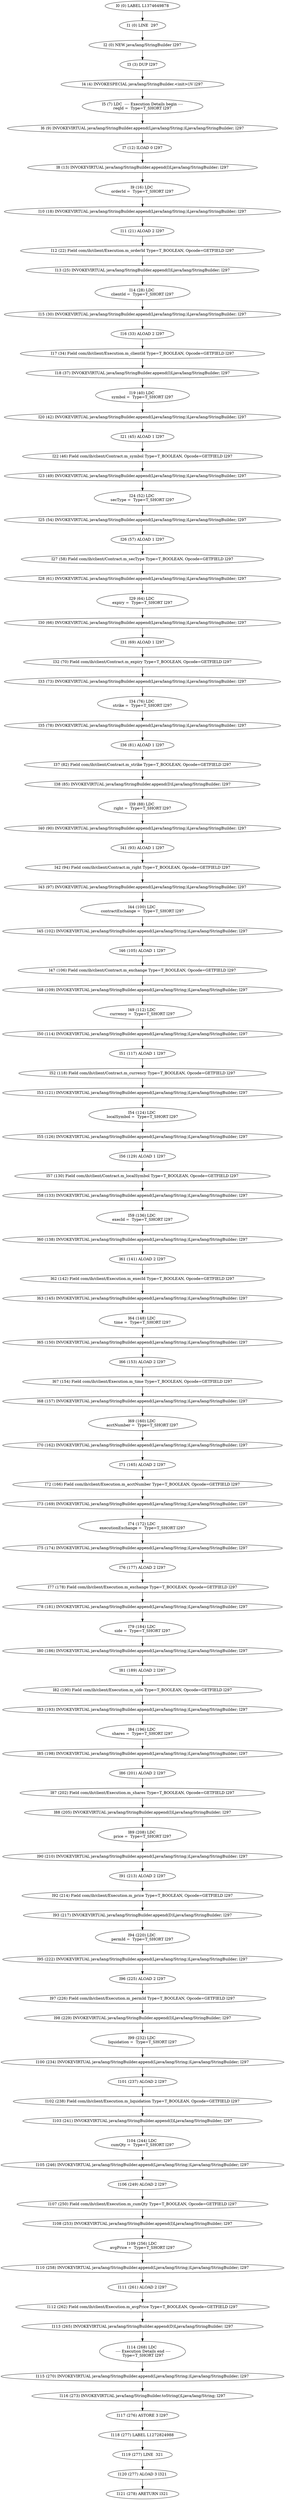 digraph G {
  1 [ label="I0 (0) LABEL L1374649878" ];
  2 [ label="I1 (0) LINE  297" ];
  3 [ label="I2 (0) NEW java/lang/StringBuilder l297" ];
  4 [ label="I3 (3) DUP l297" ];
  5 [ label="I4 (4) INVOKESPECIAL java/lang/StringBuilder.<init>()V l297" ];
  6 [ label="I5 (7) LDC  ---- Execution Details begin ----
reqId =  Type=T_SHORT l297" ];
  7 [ label="I6 (9) INVOKEVIRTUAL java/lang/StringBuilder.append(Ljava/lang/String;)Ljava/lang/StringBuilder; l297" ];
  8 [ label="I7 (12) ILOAD 0 l297" ];
  9 [ label="I8 (13) INVOKEVIRTUAL java/lang/StringBuilder.append(I)Ljava/lang/StringBuilder; l297" ];
  10 [ label="I9 (16) LDC 
orderId =  Type=T_SHORT l297" ];
  11 [ label="I10 (18) INVOKEVIRTUAL java/lang/StringBuilder.append(Ljava/lang/String;)Ljava/lang/StringBuilder; l297" ];
  12 [ label="I11 (21) ALOAD 2 l297" ];
  13 [ label="I12 (22) Field com/ib/client/Execution.m_orderId Type=T_BOOLEAN, Opcode=GETFIELD l297" ];
  14 [ label="I13 (25) INVOKEVIRTUAL java/lang/StringBuilder.append(I)Ljava/lang/StringBuilder; l297" ];
  15 [ label="I14 (28) LDC 
clientId =  Type=T_SHORT l297" ];
  16 [ label="I15 (30) INVOKEVIRTUAL java/lang/StringBuilder.append(Ljava/lang/String;)Ljava/lang/StringBuilder; l297" ];
  17 [ label="I16 (33) ALOAD 2 l297" ];
  18 [ label="I17 (34) Field com/ib/client/Execution.m_clientId Type=T_BOOLEAN, Opcode=GETFIELD l297" ];
  19 [ label="I18 (37) INVOKEVIRTUAL java/lang/StringBuilder.append(I)Ljava/lang/StringBuilder; l297" ];
  20 [ label="I19 (40) LDC 
symbol =  Type=T_SHORT l297" ];
  21 [ label="I20 (42) INVOKEVIRTUAL java/lang/StringBuilder.append(Ljava/lang/String;)Ljava/lang/StringBuilder; l297" ];
  22 [ label="I21 (45) ALOAD 1 l297" ];
  23 [ label="I22 (46) Field com/ib/client/Contract.m_symbol Type=T_BOOLEAN, Opcode=GETFIELD l297" ];
  24 [ label="I23 (49) INVOKEVIRTUAL java/lang/StringBuilder.append(Ljava/lang/String;)Ljava/lang/StringBuilder; l297" ];
  25 [ label="I24 (52) LDC 
secType =  Type=T_SHORT l297" ];
  26 [ label="I25 (54) INVOKEVIRTUAL java/lang/StringBuilder.append(Ljava/lang/String;)Ljava/lang/StringBuilder; l297" ];
  27 [ label="I26 (57) ALOAD 1 l297" ];
  28 [ label="I27 (58) Field com/ib/client/Contract.m_secType Type=T_BOOLEAN, Opcode=GETFIELD l297" ];
  29 [ label="I28 (61) INVOKEVIRTUAL java/lang/StringBuilder.append(Ljava/lang/String;)Ljava/lang/StringBuilder; l297" ];
  30 [ label="I29 (64) LDC 
expiry =  Type=T_SHORT l297" ];
  31 [ label="I30 (66) INVOKEVIRTUAL java/lang/StringBuilder.append(Ljava/lang/String;)Ljava/lang/StringBuilder; l297" ];
  32 [ label="I31 (69) ALOAD 1 l297" ];
  33 [ label="I32 (70) Field com/ib/client/Contract.m_expiry Type=T_BOOLEAN, Opcode=GETFIELD l297" ];
  34 [ label="I33 (73) INVOKEVIRTUAL java/lang/StringBuilder.append(Ljava/lang/String;)Ljava/lang/StringBuilder; l297" ];
  35 [ label="I34 (76) LDC 
strike =  Type=T_SHORT l297" ];
  36 [ label="I35 (78) INVOKEVIRTUAL java/lang/StringBuilder.append(Ljava/lang/String;)Ljava/lang/StringBuilder; l297" ];
  37 [ label="I36 (81) ALOAD 1 l297" ];
  38 [ label="I37 (82) Field com/ib/client/Contract.m_strike Type=T_BOOLEAN, Opcode=GETFIELD l297" ];
  39 [ label="I38 (85) INVOKEVIRTUAL java/lang/StringBuilder.append(D)Ljava/lang/StringBuilder; l297" ];
  40 [ label="I39 (88) LDC 
right =  Type=T_SHORT l297" ];
  41 [ label="I40 (90) INVOKEVIRTUAL java/lang/StringBuilder.append(Ljava/lang/String;)Ljava/lang/StringBuilder; l297" ];
  42 [ label="I41 (93) ALOAD 1 l297" ];
  43 [ label="I42 (94) Field com/ib/client/Contract.m_right Type=T_BOOLEAN, Opcode=GETFIELD l297" ];
  44 [ label="I43 (97) INVOKEVIRTUAL java/lang/StringBuilder.append(Ljava/lang/String;)Ljava/lang/StringBuilder; l297" ];
  45 [ label="I44 (100) LDC 
contractExchange =  Type=T_SHORT l297" ];
  46 [ label="I45 (102) INVOKEVIRTUAL java/lang/StringBuilder.append(Ljava/lang/String;)Ljava/lang/StringBuilder; l297" ];
  47 [ label="I46 (105) ALOAD 1 l297" ];
  48 [ label="I47 (106) Field com/ib/client/Contract.m_exchange Type=T_BOOLEAN, Opcode=GETFIELD l297" ];
  49 [ label="I48 (109) INVOKEVIRTUAL java/lang/StringBuilder.append(Ljava/lang/String;)Ljava/lang/StringBuilder; l297" ];
  50 [ label="I49 (112) LDC 
currency =  Type=T_SHORT l297" ];
  51 [ label="I50 (114) INVOKEVIRTUAL java/lang/StringBuilder.append(Ljava/lang/String;)Ljava/lang/StringBuilder; l297" ];
  52 [ label="I51 (117) ALOAD 1 l297" ];
  53 [ label="I52 (118) Field com/ib/client/Contract.m_currency Type=T_BOOLEAN, Opcode=GETFIELD l297" ];
  54 [ label="I53 (121) INVOKEVIRTUAL java/lang/StringBuilder.append(Ljava/lang/String;)Ljava/lang/StringBuilder; l297" ];
  55 [ label="I54 (124) LDC 
localSymbol =  Type=T_SHORT l297" ];
  56 [ label="I55 (126) INVOKEVIRTUAL java/lang/StringBuilder.append(Ljava/lang/String;)Ljava/lang/StringBuilder; l297" ];
  57 [ label="I56 (129) ALOAD 1 l297" ];
  58 [ label="I57 (130) Field com/ib/client/Contract.m_localSymbol Type=T_BOOLEAN, Opcode=GETFIELD l297" ];
  59 [ label="I58 (133) INVOKEVIRTUAL java/lang/StringBuilder.append(Ljava/lang/String;)Ljava/lang/StringBuilder; l297" ];
  60 [ label="I59 (136) LDC 
execId =  Type=T_SHORT l297" ];
  61 [ label="I60 (138) INVOKEVIRTUAL java/lang/StringBuilder.append(Ljava/lang/String;)Ljava/lang/StringBuilder; l297" ];
  62 [ label="I61 (141) ALOAD 2 l297" ];
  63 [ label="I62 (142) Field com/ib/client/Execution.m_execId Type=T_BOOLEAN, Opcode=GETFIELD l297" ];
  64 [ label="I63 (145) INVOKEVIRTUAL java/lang/StringBuilder.append(Ljava/lang/String;)Ljava/lang/StringBuilder; l297" ];
  65 [ label="I64 (148) LDC 
time =  Type=T_SHORT l297" ];
  66 [ label="I65 (150) INVOKEVIRTUAL java/lang/StringBuilder.append(Ljava/lang/String;)Ljava/lang/StringBuilder; l297" ];
  67 [ label="I66 (153) ALOAD 2 l297" ];
  68 [ label="I67 (154) Field com/ib/client/Execution.m_time Type=T_BOOLEAN, Opcode=GETFIELD l297" ];
  69 [ label="I68 (157) INVOKEVIRTUAL java/lang/StringBuilder.append(Ljava/lang/String;)Ljava/lang/StringBuilder; l297" ];
  70 [ label="I69 (160) LDC 
acctNumber =  Type=T_SHORT l297" ];
  71 [ label="I70 (162) INVOKEVIRTUAL java/lang/StringBuilder.append(Ljava/lang/String;)Ljava/lang/StringBuilder; l297" ];
  72 [ label="I71 (165) ALOAD 2 l297" ];
  73 [ label="I72 (166) Field com/ib/client/Execution.m_acctNumber Type=T_BOOLEAN, Opcode=GETFIELD l297" ];
  74 [ label="I73 (169) INVOKEVIRTUAL java/lang/StringBuilder.append(Ljava/lang/String;)Ljava/lang/StringBuilder; l297" ];
  75 [ label="I74 (172) LDC 
executionExchange =  Type=T_SHORT l297" ];
  76 [ label="I75 (174) INVOKEVIRTUAL java/lang/StringBuilder.append(Ljava/lang/String;)Ljava/lang/StringBuilder; l297" ];
  77 [ label="I76 (177) ALOAD 2 l297" ];
  78 [ label="I77 (178) Field com/ib/client/Execution.m_exchange Type=T_BOOLEAN, Opcode=GETFIELD l297" ];
  79 [ label="I78 (181) INVOKEVIRTUAL java/lang/StringBuilder.append(Ljava/lang/String;)Ljava/lang/StringBuilder; l297" ];
  80 [ label="I79 (184) LDC 
side =  Type=T_SHORT l297" ];
  81 [ label="I80 (186) INVOKEVIRTUAL java/lang/StringBuilder.append(Ljava/lang/String;)Ljava/lang/StringBuilder; l297" ];
  82 [ label="I81 (189) ALOAD 2 l297" ];
  83 [ label="I82 (190) Field com/ib/client/Execution.m_side Type=T_BOOLEAN, Opcode=GETFIELD l297" ];
  84 [ label="I83 (193) INVOKEVIRTUAL java/lang/StringBuilder.append(Ljava/lang/String;)Ljava/lang/StringBuilder; l297" ];
  85 [ label="I84 (196) LDC 
shares =  Type=T_SHORT l297" ];
  86 [ label="I85 (198) INVOKEVIRTUAL java/lang/StringBuilder.append(Ljava/lang/String;)Ljava/lang/StringBuilder; l297" ];
  87 [ label="I86 (201) ALOAD 2 l297" ];
  88 [ label="I87 (202) Field com/ib/client/Execution.m_shares Type=T_BOOLEAN, Opcode=GETFIELD l297" ];
  89 [ label="I88 (205) INVOKEVIRTUAL java/lang/StringBuilder.append(I)Ljava/lang/StringBuilder; l297" ];
  90 [ label="I89 (208) LDC 
price =  Type=T_SHORT l297" ];
  91 [ label="I90 (210) INVOKEVIRTUAL java/lang/StringBuilder.append(Ljava/lang/String;)Ljava/lang/StringBuilder; l297" ];
  92 [ label="I91 (213) ALOAD 2 l297" ];
  93 [ label="I92 (214) Field com/ib/client/Execution.m_price Type=T_BOOLEAN, Opcode=GETFIELD l297" ];
  94 [ label="I93 (217) INVOKEVIRTUAL java/lang/StringBuilder.append(D)Ljava/lang/StringBuilder; l297" ];
  95 [ label="I94 (220) LDC 
permId =  Type=T_SHORT l297" ];
  96 [ label="I95 (222) INVOKEVIRTUAL java/lang/StringBuilder.append(Ljava/lang/String;)Ljava/lang/StringBuilder; l297" ];
  97 [ label="I96 (225) ALOAD 2 l297" ];
  98 [ label="I97 (226) Field com/ib/client/Execution.m_permId Type=T_BOOLEAN, Opcode=GETFIELD l297" ];
  99 [ label="I98 (229) INVOKEVIRTUAL java/lang/StringBuilder.append(I)Ljava/lang/StringBuilder; l297" ];
  100 [ label="I99 (232) LDC 
liquidation =  Type=T_SHORT l297" ];
  101 [ label="I100 (234) INVOKEVIRTUAL java/lang/StringBuilder.append(Ljava/lang/String;)Ljava/lang/StringBuilder; l297" ];
  102 [ label="I101 (237) ALOAD 2 l297" ];
  103 [ label="I102 (238) Field com/ib/client/Execution.m_liquidation Type=T_BOOLEAN, Opcode=GETFIELD l297" ];
  104 [ label="I103 (241) INVOKEVIRTUAL java/lang/StringBuilder.append(I)Ljava/lang/StringBuilder; l297" ];
  105 [ label="I104 (244) LDC 
cumQty =  Type=T_SHORT l297" ];
  106 [ label="I105 (246) INVOKEVIRTUAL java/lang/StringBuilder.append(Ljava/lang/String;)Ljava/lang/StringBuilder; l297" ];
  107 [ label="I106 (249) ALOAD 2 l297" ];
  108 [ label="I107 (250) Field com/ib/client/Execution.m_cumQty Type=T_BOOLEAN, Opcode=GETFIELD l297" ];
  109 [ label="I108 (253) INVOKEVIRTUAL java/lang/StringBuilder.append(I)Ljava/lang/StringBuilder; l297" ];
  110 [ label="I109 (256) LDC 
avgPrice =  Type=T_SHORT l297" ];
  111 [ label="I110 (258) INVOKEVIRTUAL java/lang/StringBuilder.append(Ljava/lang/String;)Ljava/lang/StringBuilder; l297" ];
  112 [ label="I111 (261) ALOAD 2 l297" ];
  113 [ label="I112 (262) Field com/ib/client/Execution.m_avgPrice Type=T_BOOLEAN, Opcode=GETFIELD l297" ];
  114 [ label="I113 (265) INVOKEVIRTUAL java/lang/StringBuilder.append(D)Ljava/lang/StringBuilder; l297" ];
  115 [ label="I114 (268) LDC 
 ---- Execution Details end ----
 Type=T_SHORT l297" ];
  116 [ label="I115 (270) INVOKEVIRTUAL java/lang/StringBuilder.append(Ljava/lang/String;)Ljava/lang/StringBuilder; l297" ];
  117 [ label="I116 (273) INVOKEVIRTUAL java/lang/StringBuilder.toString()Ljava/lang/String; l297" ];
  118 [ label="I117 (276) ASTORE 3 l297" ];
  119 [ label="I118 (277) LABEL L1272824988" ];
  120 [ label="I119 (277) LINE  321" ];
  121 [ label="I120 (277) ALOAD 3 l321" ];
  122 [ label="I121 (278) ARETURN l321" ];
  1 -> 2 [ label="" ];
  2 -> 3 [ label="" ];
  3 -> 4 [ label="" ];
  4 -> 5 [ label="" ];
  5 -> 6 [ label="" ];
  6 -> 7 [ label="" ];
  7 -> 8 [ label="" ];
  8 -> 9 [ label="" ];
  9 -> 10 [ label="" ];
  10 -> 11 [ label="" ];
  11 -> 12 [ label="" ];
  12 -> 13 [ label="" ];
  13 -> 14 [ label="" ];
  14 -> 15 [ label="" ];
  15 -> 16 [ label="" ];
  16 -> 17 [ label="" ];
  17 -> 18 [ label="" ];
  18 -> 19 [ label="" ];
  19 -> 20 [ label="" ];
  20 -> 21 [ label="" ];
  21 -> 22 [ label="" ];
  22 -> 23 [ label="" ];
  23 -> 24 [ label="" ];
  24 -> 25 [ label="" ];
  25 -> 26 [ label="" ];
  26 -> 27 [ label="" ];
  27 -> 28 [ label="" ];
  28 -> 29 [ label="" ];
  29 -> 30 [ label="" ];
  30 -> 31 [ label="" ];
  31 -> 32 [ label="" ];
  32 -> 33 [ label="" ];
  33 -> 34 [ label="" ];
  34 -> 35 [ label="" ];
  35 -> 36 [ label="" ];
  36 -> 37 [ label="" ];
  37 -> 38 [ label="" ];
  38 -> 39 [ label="" ];
  39 -> 40 [ label="" ];
  40 -> 41 [ label="" ];
  41 -> 42 [ label="" ];
  42 -> 43 [ label="" ];
  43 -> 44 [ label="" ];
  44 -> 45 [ label="" ];
  45 -> 46 [ label="" ];
  46 -> 47 [ label="" ];
  47 -> 48 [ label="" ];
  48 -> 49 [ label="" ];
  49 -> 50 [ label="" ];
  50 -> 51 [ label="" ];
  51 -> 52 [ label="" ];
  52 -> 53 [ label="" ];
  53 -> 54 [ label="" ];
  54 -> 55 [ label="" ];
  55 -> 56 [ label="" ];
  56 -> 57 [ label="" ];
  57 -> 58 [ label="" ];
  58 -> 59 [ label="" ];
  59 -> 60 [ label="" ];
  60 -> 61 [ label="" ];
  61 -> 62 [ label="" ];
  62 -> 63 [ label="" ];
  63 -> 64 [ label="" ];
  64 -> 65 [ label="" ];
  65 -> 66 [ label="" ];
  66 -> 67 [ label="" ];
  67 -> 68 [ label="" ];
  68 -> 69 [ label="" ];
  69 -> 70 [ label="" ];
  70 -> 71 [ label="" ];
  71 -> 72 [ label="" ];
  72 -> 73 [ label="" ];
  73 -> 74 [ label="" ];
  74 -> 75 [ label="" ];
  75 -> 76 [ label="" ];
  76 -> 77 [ label="" ];
  77 -> 78 [ label="" ];
  78 -> 79 [ label="" ];
  79 -> 80 [ label="" ];
  80 -> 81 [ label="" ];
  81 -> 82 [ label="" ];
  82 -> 83 [ label="" ];
  83 -> 84 [ label="" ];
  84 -> 85 [ label="" ];
  85 -> 86 [ label="" ];
  86 -> 87 [ label="" ];
  87 -> 88 [ label="" ];
  88 -> 89 [ label="" ];
  89 -> 90 [ label="" ];
  90 -> 91 [ label="" ];
  91 -> 92 [ label="" ];
  92 -> 93 [ label="" ];
  93 -> 94 [ label="" ];
  94 -> 95 [ label="" ];
  95 -> 96 [ label="" ];
  96 -> 97 [ label="" ];
  97 -> 98 [ label="" ];
  98 -> 99 [ label="" ];
  99 -> 100 [ label="" ];
  100 -> 101 [ label="" ];
  101 -> 102 [ label="" ];
  102 -> 103 [ label="" ];
  103 -> 104 [ label="" ];
  104 -> 105 [ label="" ];
  105 -> 106 [ label="" ];
  106 -> 107 [ label="" ];
  107 -> 108 [ label="" ];
  108 -> 109 [ label="" ];
  109 -> 110 [ label="" ];
  110 -> 111 [ label="" ];
  111 -> 112 [ label="" ];
  112 -> 113 [ label="" ];
  113 -> 114 [ label="" ];
  114 -> 115 [ label="" ];
  115 -> 116 [ label="" ];
  116 -> 117 [ label="" ];
  117 -> 118 [ label="" ];
  118 -> 119 [ label="" ];
  119 -> 120 [ label="" ];
  120 -> 121 [ label="" ];
  121 -> 122 [ label="" ];
}
